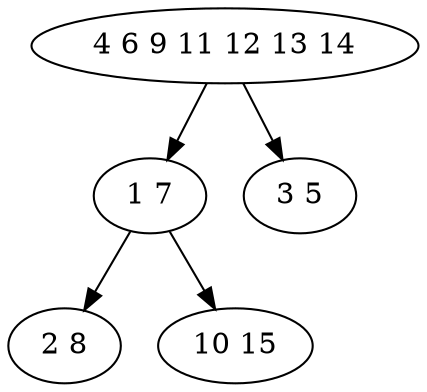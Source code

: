 digraph true_tree {
	"0" -> "1"
	"1" -> "2"
	"1" -> "3"
	"0" -> "4"
	"0" [label="4 6 9 11 12 13 14"];
	"1" [label="1 7"];
	"2" [label="2 8"];
	"3" [label="10 15"];
	"4" [label="3 5"];
}
